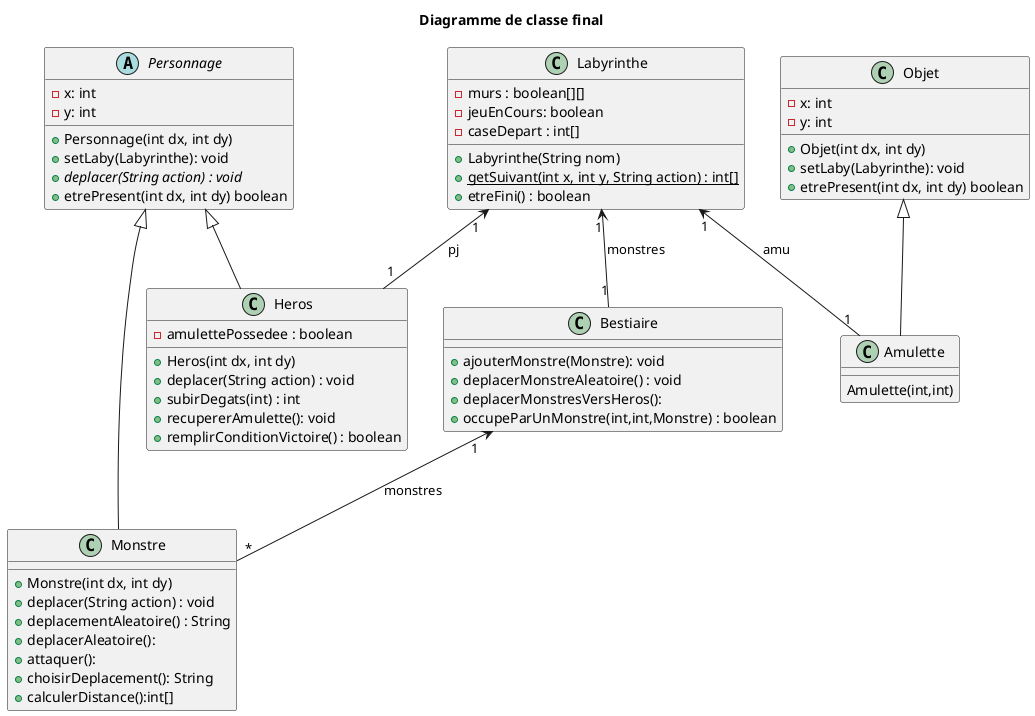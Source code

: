 @startuml

title Diagramme de classe final
    /'interface Jeu {
            +update(double secondes, Clavier clavier) : void
            +init() : void
            +etreFini() : boolean
    }

    interface DessinJeu{
    +dessinerJeu(Jeu jeu, Canvas canvas) :
    }'/

    /'class Main {
        +{static} main(String[] args) : void
    }'/

    /'class MainLaby {
        +{static} main(String[] args) : void
    }'/

    /'class LabyJeu {
        '-laby : Labyrinthe
        -perso : Personnage
        -monstre : Personnage
        -LabyJeu():
        -LabyJeu(String):
        +update(double secondes, Clavier clavier) : void
        +init() : void
        +etreFini() : boolean
    }

    class LabyDessin {
        +dessinerJeu(Jeu jeu, Canvas canvas) : void
    }'/

    class Labyrinthe {
        /'
        +{static} MUR : char = 'X'
        +{static} PJ : char = 'P'
        +{static} M : char = 'M'
        +{static} VIDE : char = '.'
        +{static} HAUT : String = "Haut"
        +{static} BAS : String = "Bas"
        +{static} GAUCHE : String = "Gauche"
        +{static} DROITE : String = "Droite"
        '/
        -murs : boolean[][]
        -jeuEnCours: boolean
        -caseDepart : int[]
        +Labyrinthe(String nom)
        +{static} getSuivant(int x, int y, String action) : int[]
        +etreFini() : boolean
    }

        abstract class Personnage {
            -x: int
            -y: int
            +Personnage(int dx, int dy)
            +setLaby(Labyrinthe): void
            +{abstract} deplacer(String action) : void
            +etrePresent(int dx, int dy) boolean
        }


    class Heros {
        -amulettePossedee : boolean
        +Heros(int dx, int dy)
        +deplacer(String action) : void
        +subirDegats(int) : int
        +recupererAmulette(): void
        +remplirConditionVictoire() : boolean
    }

    class Monstre {
        +Monstre(int dx, int dy)
        +deplacer(String action) : void
        +deplacementAleatoire() : String
        +deplacerAleatoire():
        +attaquer():
        +choisirDeplacement(): String
        +calculerDistance():int[]
    }

    class Bestiaire{
        +ajouterMonstre(Monstre): void
        +deplacerMonstreAleatoire() : void
        +deplacerMonstresVersHeros():
        +occupeParUnMonstre(int,int,Monstre) : boolean
    }


    class Objet{
        -x: int
        -y: int
        +Objet(int dx, int dy)
        +setLaby(Labyrinthe): void
        +etrePresent(int dx, int dy) boolean
    }

    class Amulette{
        Amulette(int,int)
    }



package "moteurJeu" {
    interface Jeu {
        +update(double secondes, Clavier clavier) : void
        +etreFini() : boolean
    }

    interface DessinJeu {
        +dessinerJeu(Jeu jeu, Canvas canvas) : void
    }

    class Clavier {
        +bas : boolean
        +haut : boolean
        +gauche : boolean
        +droite : boolean
    }

    class MoteurJeu {
        +{static} setTaille(int width, int height) : void
        +{static} setFPS(int fps) : void
        +{static} launch(Jeu jeu, DessinJeu dessin) : void
    }
}

remove moteurJeu


/'Jeu <|.. LabyJeu
DessinJeu <|.. LabyDessin'/

Personnage <|-- Heros
Personnage <|-- Monstre

Labyrinthe "1" <-- "1" Heros : pj
Labyrinthe "1" <-- "1" Bestiaire : monstres

Bestiaire "1" <-- "*" Monstre : monstres

Objet <|-- Amulette
Labyrinthe "1" <-- "1" Amulette : amu
@enduml